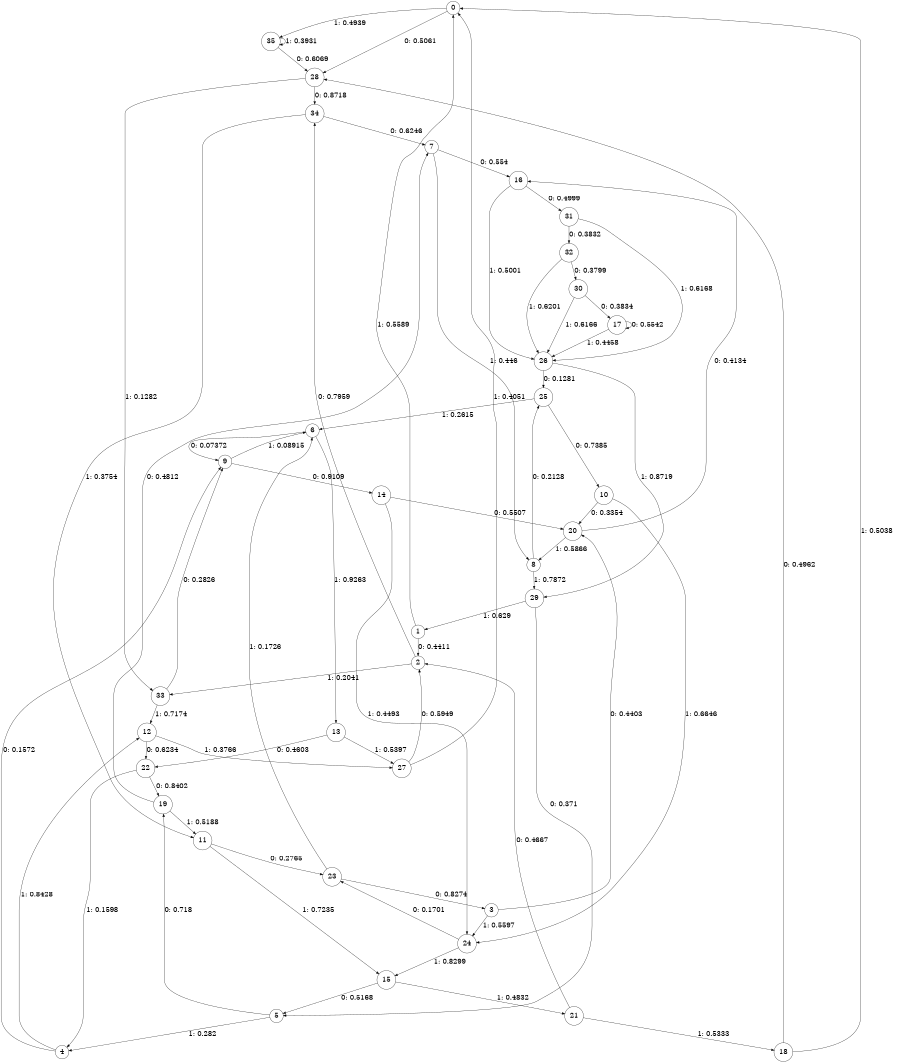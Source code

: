 digraph "ch21faceL8" {
size = "6,8.5";
ratio = "fill";
node [shape = circle];
node [fontsize = 24];
edge [fontsize = 24];
0 -> 28 [label = "0: 0.5061   "];
0 -> 35 [label = "1: 0.4939   "];
1 -> 2 [label = "0: 0.4411   "];
1 -> 0 [label = "1: 0.5589   "];
2 -> 34 [label = "0: 0.7959   "];
2 -> 33 [label = "1: 0.2041   "];
3 -> 20 [label = "0: 0.4403   "];
3 -> 24 [label = "1: 0.5597   "];
4 -> 9 [label = "0: 0.1572   "];
4 -> 12 [label = "1: 0.8428   "];
5 -> 19 [label = "0: 0.718    "];
5 -> 4 [label = "1: 0.282    "];
6 -> 9 [label = "0: 0.07372  "];
6 -> 13 [label = "1: 0.9263   "];
7 -> 16 [label = "0: 0.554    "];
7 -> 8 [label = "1: 0.446    "];
8 -> 25 [label = "0: 0.2128   "];
8 -> 29 [label = "1: 0.7872   "];
9 -> 14 [label = "0: 0.9109   "];
9 -> 6 [label = "1: 0.08915  "];
10 -> 20 [label = "0: 0.3354   "];
10 -> 24 [label = "1: 0.6646   "];
11 -> 23 [label = "0: 0.2765   "];
11 -> 15 [label = "1: 0.7235   "];
12 -> 22 [label = "0: 0.6234   "];
12 -> 27 [label = "1: 0.3766   "];
13 -> 22 [label = "0: 0.4603   "];
13 -> 27 [label = "1: 0.5397   "];
14 -> 20 [label = "0: 0.5507   "];
14 -> 24 [label = "1: 0.4493   "];
15 -> 5 [label = "0: 0.5168   "];
15 -> 21 [label = "1: 0.4832   "];
16 -> 31 [label = "0: 0.4999   "];
16 -> 26 [label = "1: 0.5001   "];
17 -> 17 [label = "0: 0.5542   "];
17 -> 26 [label = "1: 0.4458   "];
18 -> 28 [label = "0: 0.4962   "];
18 -> 0 [label = "1: 0.5038   "];
19 -> 7 [label = "0: 0.4812   "];
19 -> 11 [label = "1: 0.5188   "];
20 -> 16 [label = "0: 0.4134   "];
20 -> 8 [label = "1: 0.5866   "];
21 -> 2 [label = "0: 0.4667   "];
21 -> 18 [label = "1: 0.5333   "];
22 -> 19 [label = "0: 0.8402   "];
22 -> 4 [label = "1: 0.1598   "];
23 -> 3 [label = "0: 0.8274   "];
23 -> 6 [label = "1: 0.1726   "];
24 -> 23 [label = "0: 0.1701   "];
24 -> 15 [label = "1: 0.8299   "];
25 -> 10 [label = "0: 0.7385   "];
25 -> 6 [label = "1: 0.2615   "];
26 -> 25 [label = "0: 0.1281   "];
26 -> 29 [label = "1: 0.8719   "];
27 -> 2 [label = "0: 0.5949   "];
27 -> 0 [label = "1: 0.4051   "];
28 -> 34 [label = "0: 0.8718   "];
28 -> 33 [label = "1: 0.1282   "];
29 -> 5 [label = "0: 0.371    "];
29 -> 1 [label = "1: 0.629    "];
30 -> 17 [label = "0: 0.3834   "];
30 -> 26 [label = "1: 0.6166   "];
31 -> 32 [label = "0: 0.3832   "];
31 -> 26 [label = "1: 0.6168   "];
32 -> 30 [label = "0: 0.3799   "];
32 -> 26 [label = "1: 0.6201   "];
33 -> 9 [label = "0: 0.2826   "];
33 -> 12 [label = "1: 0.7174   "];
34 -> 7 [label = "0: 0.6246   "];
34 -> 11 [label = "1: 0.3754   "];
35 -> 28 [label = "0: 0.6069   "];
35 -> 35 [label = "1: 0.3931   "];
}